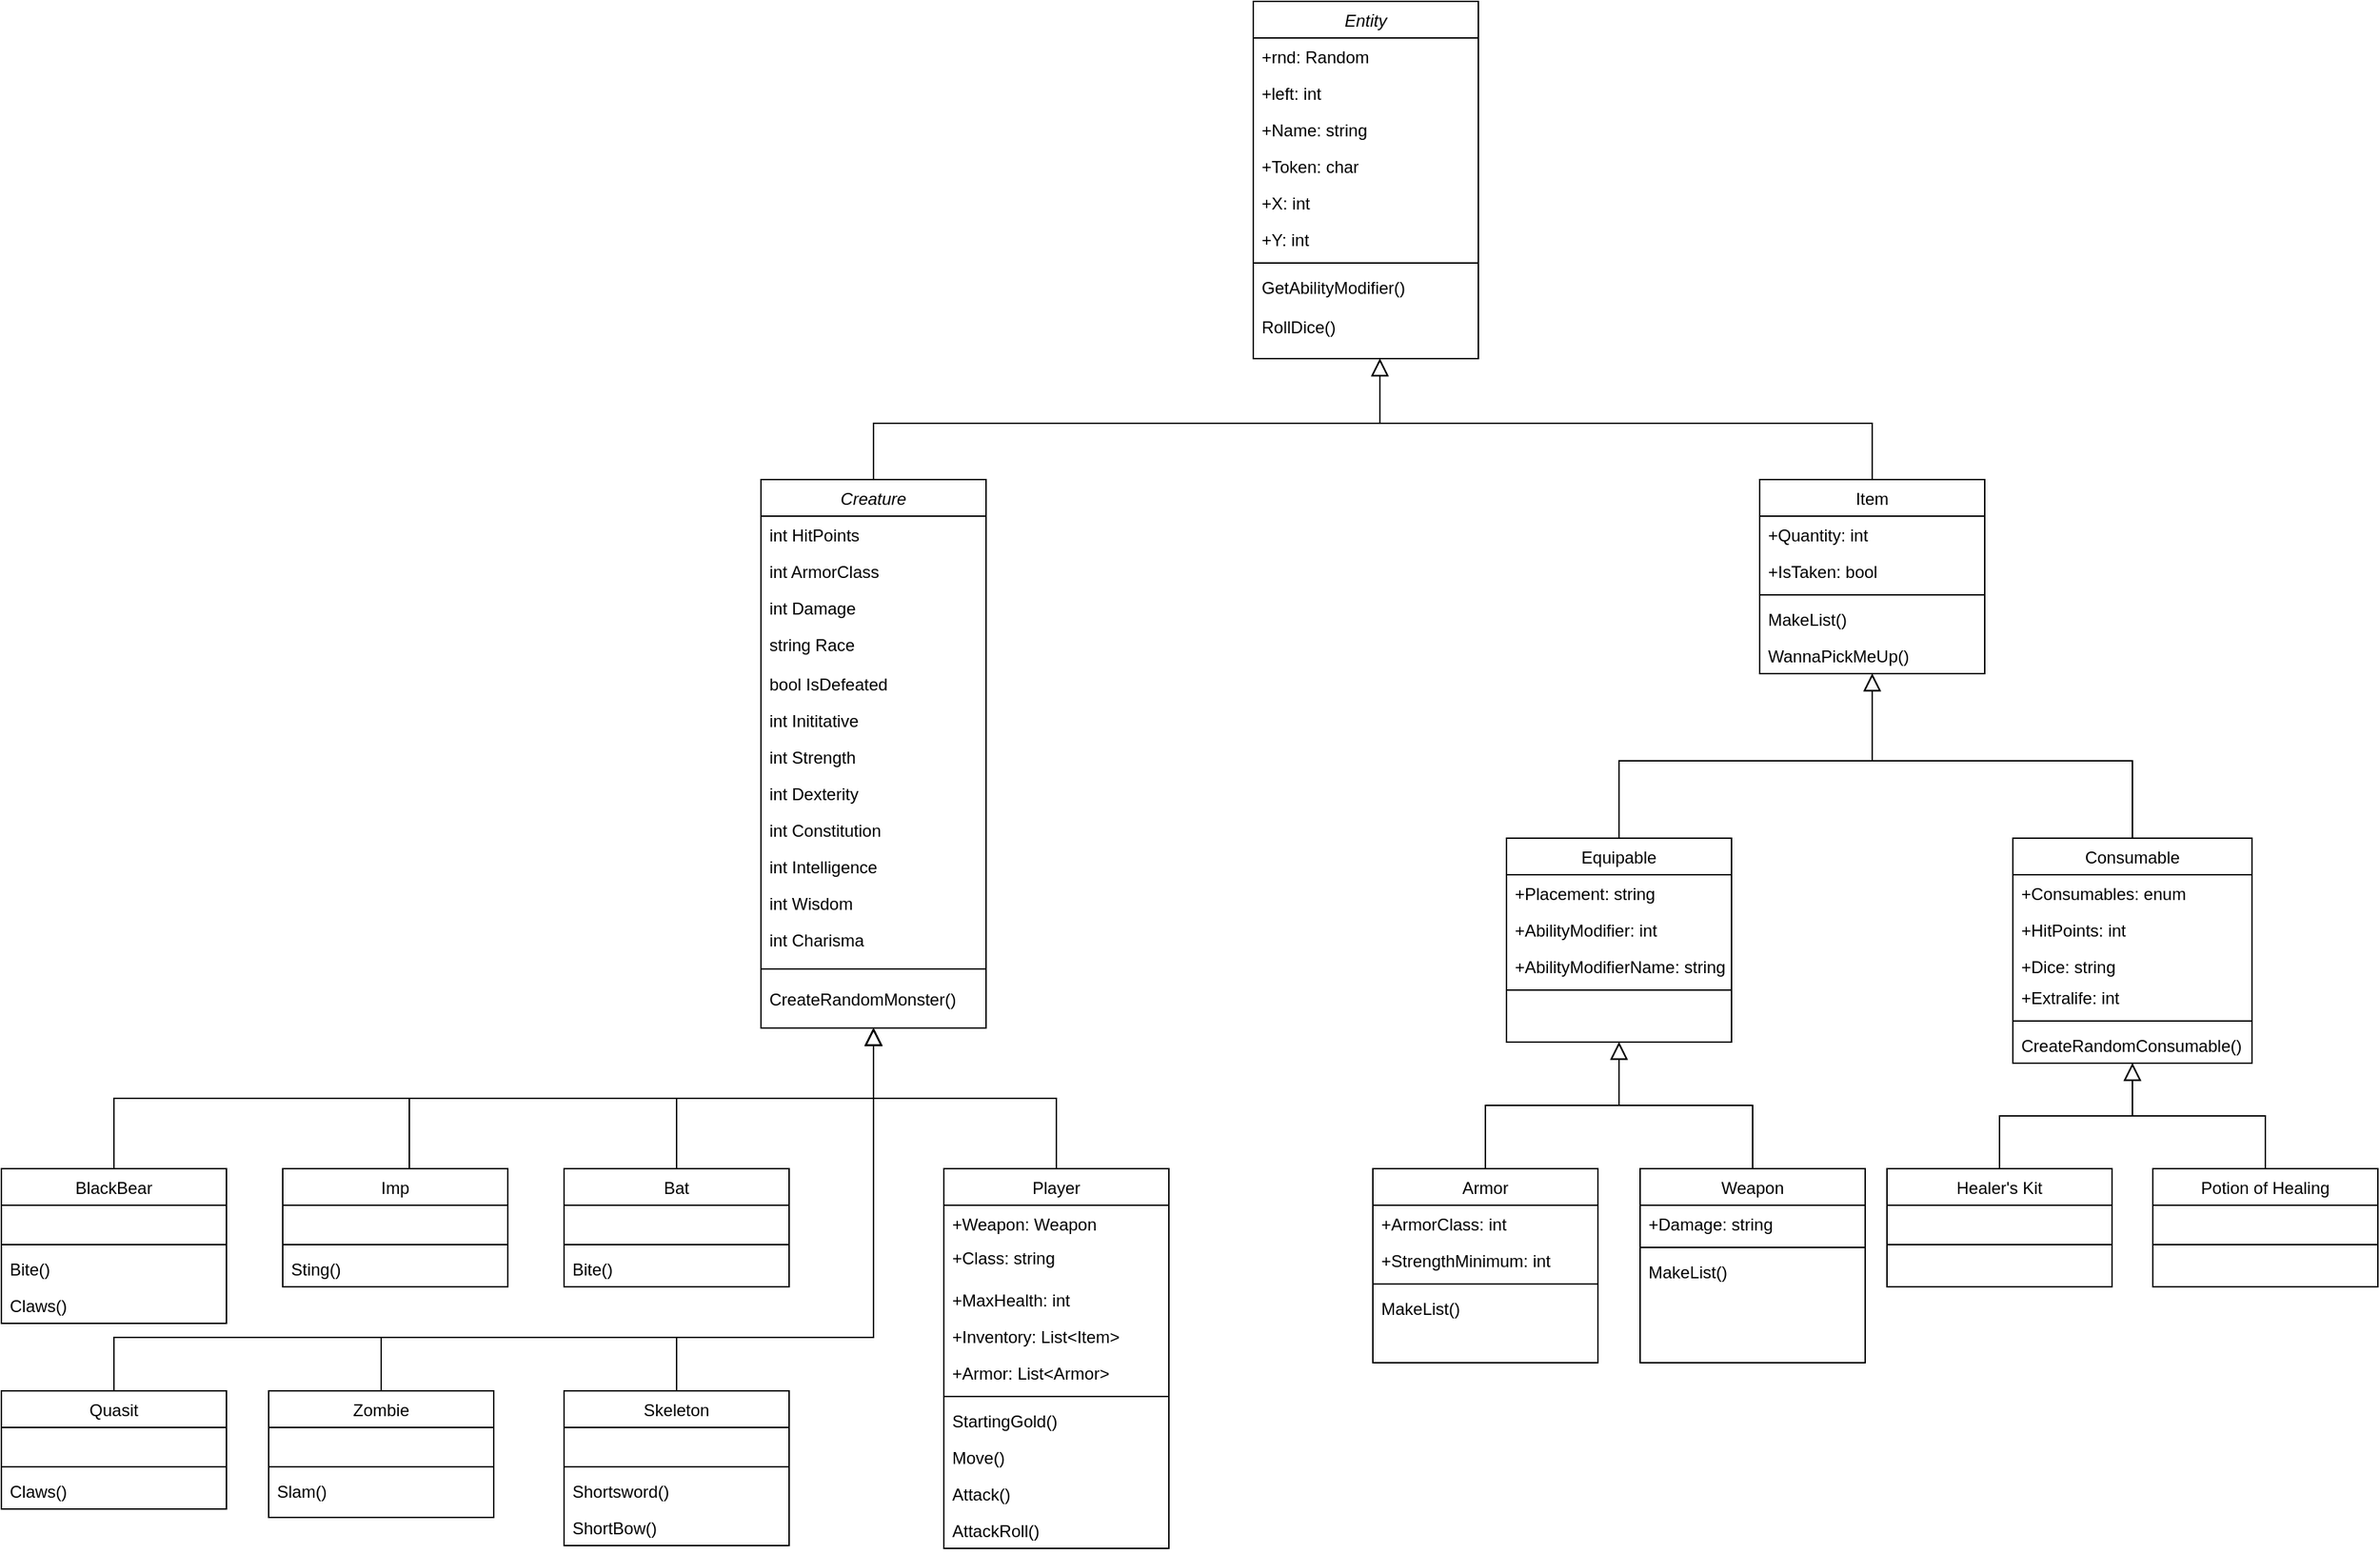 <mxfile version="13.7.3" type="device"><diagram id="C5RBs43oDa-KdzZeNtuy" name="Page-1"><mxGraphModel dx="1731" dy="567" grid="1" gridSize="10" guides="1" tooltips="1" connect="1" arrows="1" fold="1" page="1" pageScale="1" pageWidth="827" pageHeight="1169" math="0" shadow="0"><root><mxCell id="WIyWlLk6GJQsqaUBKTNV-0"/><mxCell id="WIyWlLk6GJQsqaUBKTNV-1" parent="WIyWlLk6GJQsqaUBKTNV-0"/><mxCell id="zkfFHV4jXpPFQw0GAbJ--0" value="Entity" style="swimlane;fontStyle=2;align=center;verticalAlign=top;childLayout=stackLayout;horizontal=1;startSize=26;horizontalStack=0;resizeParent=1;resizeLast=0;collapsible=1;marginBottom=0;rounded=0;shadow=0;strokeWidth=1;" parent="WIyWlLk6GJQsqaUBKTNV-1" vertex="1"><mxGeometry x="420" y="40" width="160" height="254" as="geometry"><mxRectangle x="230" y="140" width="160" height="26" as="alternateBounds"/></mxGeometry></mxCell><mxCell id="En3XlQphFASOHOzohk6I-30" value="+rnd: Random" style="text;align=left;verticalAlign=top;spacingLeft=4;spacingRight=4;overflow=hidden;rotatable=0;points=[[0,0.5],[1,0.5]];portConstraint=eastwest;" parent="zkfFHV4jXpPFQw0GAbJ--0" vertex="1"><mxGeometry y="26" width="160" height="26" as="geometry"/></mxCell><mxCell id="zkfFHV4jXpPFQw0GAbJ--1" value="+left: int" style="text;align=left;verticalAlign=top;spacingLeft=4;spacingRight=4;overflow=hidden;rotatable=0;points=[[0,0.5],[1,0.5]];portConstraint=eastwest;" parent="zkfFHV4jXpPFQw0GAbJ--0" vertex="1"><mxGeometry y="52" width="160" height="26" as="geometry"/></mxCell><mxCell id="En3XlQphFASOHOzohk6I-31" value="+Name: string" style="text;align=left;verticalAlign=top;spacingLeft=4;spacingRight=4;overflow=hidden;rotatable=0;points=[[0,0.5],[1,0.5]];portConstraint=eastwest;" parent="zkfFHV4jXpPFQw0GAbJ--0" vertex="1"><mxGeometry y="78" width="160" height="26" as="geometry"/></mxCell><mxCell id="zkfFHV4jXpPFQw0GAbJ--2" value="+Token: char " style="text;align=left;verticalAlign=top;spacingLeft=4;spacingRight=4;overflow=hidden;rotatable=0;points=[[0,0.5],[1,0.5]];portConstraint=eastwest;rounded=0;shadow=0;html=0;" parent="zkfFHV4jXpPFQw0GAbJ--0" vertex="1"><mxGeometry y="104" width="160" height="26" as="geometry"/></mxCell><mxCell id="En3XlQphFASOHOzohk6I-33" value="+X: int" style="text;align=left;verticalAlign=top;spacingLeft=4;spacingRight=4;overflow=hidden;rotatable=0;points=[[0,0.5],[1,0.5]];portConstraint=eastwest;rounded=0;shadow=0;html=0;" parent="zkfFHV4jXpPFQw0GAbJ--0" vertex="1"><mxGeometry y="130" width="160" height="26" as="geometry"/></mxCell><mxCell id="En3XlQphFASOHOzohk6I-32" value="+Y: int" style="text;align=left;verticalAlign=top;spacingLeft=4;spacingRight=4;overflow=hidden;rotatable=0;points=[[0,0.5],[1,0.5]];portConstraint=eastwest;rounded=0;shadow=0;html=0;" parent="zkfFHV4jXpPFQw0GAbJ--0" vertex="1"><mxGeometry y="156" width="160" height="26" as="geometry"/></mxCell><mxCell id="zkfFHV4jXpPFQw0GAbJ--4" value="" style="line;html=1;strokeWidth=1;align=left;verticalAlign=middle;spacingTop=-1;spacingLeft=3;spacingRight=3;rotatable=0;labelPosition=right;points=[];portConstraint=eastwest;" parent="zkfFHV4jXpPFQw0GAbJ--0" vertex="1"><mxGeometry y="182" width="160" height="8" as="geometry"/></mxCell><mxCell id="zkfFHV4jXpPFQw0GAbJ--5" value="GetAbilityModifier()" style="text;align=left;verticalAlign=top;spacingLeft=4;spacingRight=4;overflow=hidden;rotatable=0;points=[[0,0.5],[1,0.5]];portConstraint=eastwest;" parent="zkfFHV4jXpPFQw0GAbJ--0" vertex="1"><mxGeometry y="190" width="160" height="28" as="geometry"/></mxCell><mxCell id="9Be5SfGbjs7qOSpB3zmS-0" value="RollDice()" style="text;align=left;verticalAlign=top;spacingLeft=4;spacingRight=4;overflow=hidden;rotatable=0;points=[[0,0.5],[1,0.5]];portConstraint=eastwest;rounded=0;shadow=0;html=0;" parent="zkfFHV4jXpPFQw0GAbJ--0" vertex="1"><mxGeometry y="218" width="160" height="36" as="geometry"/></mxCell><mxCell id="zkfFHV4jXpPFQw0GAbJ--16" value="" style="endArrow=block;endSize=10;endFill=0;shadow=0;strokeWidth=1;rounded=0;edgeStyle=elbowEdgeStyle;elbow=vertical;" parent="WIyWlLk6GJQsqaUBKTNV-1" source="zkfFHV4jXpPFQw0GAbJ--13" target="zkfFHV4jXpPFQw0GAbJ--0" edge="1"><mxGeometry width="160" relative="1" as="geometry"><mxPoint x="210" y="373" as="sourcePoint"/><mxPoint x="310" y="271" as="targetPoint"/><Array as="points"><mxPoint x="510" y="340"/><mxPoint x="500" y="320"/><mxPoint x="520" y="338"/></Array></mxGeometry></mxCell><mxCell id="En3XlQphFASOHOzohk6I-50" style="edgeStyle=orthogonalEdgeStyle;rounded=0;orthogonalLoop=1;jettySize=auto;html=1;endArrow=block;endFill=0;endSize=10;" parent="WIyWlLk6GJQsqaUBKTNV-1" source="zkfFHV4jXpPFQw0GAbJ--6" target="9Be5SfGbjs7qOSpB3zmS-0" edge="1"><mxGeometry relative="1" as="geometry"><mxPoint x="503" y="299" as="targetPoint"/><Array as="points"><mxPoint x="150" y="340"/><mxPoint x="510" y="340"/></Array></mxGeometry></mxCell><mxCell id="zkfFHV4jXpPFQw0GAbJ--6" value="Creature" style="swimlane;fontStyle=2;align=center;verticalAlign=top;childLayout=stackLayout;horizontal=1;startSize=26;horizontalStack=0;resizeParent=1;resizeLast=0;collapsible=1;marginBottom=0;rounded=0;shadow=0;strokeWidth=1;" parent="WIyWlLk6GJQsqaUBKTNV-1" vertex="1"><mxGeometry x="70" y="380" width="160" height="390" as="geometry"><mxRectangle x="130" y="380" width="160" height="26" as="alternateBounds"/></mxGeometry></mxCell><mxCell id="zkfFHV4jXpPFQw0GAbJ--7" value="int HitPoints" style="text;align=left;verticalAlign=top;spacingLeft=4;spacingRight=4;overflow=hidden;rotatable=0;points=[[0,0.5],[1,0.5]];portConstraint=eastwest;" parent="zkfFHV4jXpPFQw0GAbJ--6" vertex="1"><mxGeometry y="26" width="160" height="26" as="geometry"/></mxCell><mxCell id="En3XlQphFASOHOzohk6I-0" value="int ArmorClass" style="text;align=left;verticalAlign=top;spacingLeft=4;spacingRight=4;overflow=hidden;rotatable=0;points=[[0,0.5],[1,0.5]];portConstraint=eastwest;rounded=0;shadow=0;html=0;" parent="zkfFHV4jXpPFQw0GAbJ--6" vertex="1"><mxGeometry y="52" width="160" height="26" as="geometry"/></mxCell><mxCell id="9Be5SfGbjs7qOSpB3zmS-63" value="int Damage" style="text;align=left;verticalAlign=top;spacingLeft=4;spacingRight=4;overflow=hidden;rotatable=0;points=[[0,0.5],[1,0.5]];portConstraint=eastwest;rounded=0;shadow=0;html=0;" parent="zkfFHV4jXpPFQw0GAbJ--6" vertex="1"><mxGeometry y="78" width="160" height="26" as="geometry"/></mxCell><mxCell id="zkfFHV4jXpPFQw0GAbJ--8" value="string Race" style="text;align=left;verticalAlign=top;spacingLeft=4;spacingRight=4;overflow=hidden;rotatable=0;points=[[0,0.5],[1,0.5]];portConstraint=eastwest;rounded=0;shadow=0;html=0;" parent="zkfFHV4jXpPFQw0GAbJ--6" vertex="1"><mxGeometry y="104" width="160" height="28" as="geometry"/></mxCell><mxCell id="En3XlQphFASOHOzohk6I-2" value="bool IsDefeated" style="text;align=left;verticalAlign=top;spacingLeft=4;spacingRight=4;overflow=hidden;rotatable=0;points=[[0,0.5],[1,0.5]];portConstraint=eastwest;rounded=0;shadow=0;html=0;" parent="zkfFHV4jXpPFQw0GAbJ--6" vertex="1"><mxGeometry y="132" width="160" height="26" as="geometry"/></mxCell><mxCell id="9Be5SfGbjs7qOSpB3zmS-2" value="int Inititative" style="text;align=left;verticalAlign=top;spacingLeft=4;spacingRight=4;overflow=hidden;rotatable=0;points=[[0,0.5],[1,0.5]];portConstraint=eastwest;rounded=0;shadow=0;html=0;" parent="zkfFHV4jXpPFQw0GAbJ--6" vertex="1"><mxGeometry y="158" width="160" height="26" as="geometry"/></mxCell><mxCell id="9Be5SfGbjs7qOSpB3zmS-3" value="int Strength" style="text;align=left;verticalAlign=top;spacingLeft=4;spacingRight=4;overflow=hidden;rotatable=0;points=[[0,0.5],[1,0.5]];portConstraint=eastwest;rounded=0;shadow=0;html=0;" parent="zkfFHV4jXpPFQw0GAbJ--6" vertex="1"><mxGeometry y="184" width="160" height="26" as="geometry"/></mxCell><mxCell id="9Be5SfGbjs7qOSpB3zmS-4" value="int Dexterity" style="text;align=left;verticalAlign=top;spacingLeft=4;spacingRight=4;overflow=hidden;rotatable=0;points=[[0,0.5],[1,0.5]];portConstraint=eastwest;rounded=0;shadow=0;html=0;" parent="zkfFHV4jXpPFQw0GAbJ--6" vertex="1"><mxGeometry y="210" width="160" height="26" as="geometry"/></mxCell><mxCell id="9Be5SfGbjs7qOSpB3zmS-49" value="int Constitution" style="text;align=left;verticalAlign=top;spacingLeft=4;spacingRight=4;overflow=hidden;rotatable=0;points=[[0,0.5],[1,0.5]];portConstraint=eastwest;rounded=0;shadow=0;html=0;" parent="zkfFHV4jXpPFQw0GAbJ--6" vertex="1"><mxGeometry y="236" width="160" height="26" as="geometry"/></mxCell><mxCell id="9Be5SfGbjs7qOSpB3zmS-6" value="int Intelligence" style="text;align=left;verticalAlign=top;spacingLeft=4;spacingRight=4;overflow=hidden;rotatable=0;points=[[0,0.5],[1,0.5]];portConstraint=eastwest;rounded=0;shadow=0;html=0;" parent="zkfFHV4jXpPFQw0GAbJ--6" vertex="1"><mxGeometry y="262" width="160" height="26" as="geometry"/></mxCell><mxCell id="9Be5SfGbjs7qOSpB3zmS-7" value="int Wisdom" style="text;align=left;verticalAlign=top;spacingLeft=4;spacingRight=4;overflow=hidden;rotatable=0;points=[[0,0.5],[1,0.5]];portConstraint=eastwest;rounded=0;shadow=0;html=0;" parent="zkfFHV4jXpPFQw0GAbJ--6" vertex="1"><mxGeometry y="288" width="160" height="26" as="geometry"/></mxCell><mxCell id="9Be5SfGbjs7qOSpB3zmS-8" value="int Charisma" style="text;align=left;verticalAlign=top;spacingLeft=4;spacingRight=4;overflow=hidden;rotatable=0;points=[[0,0.5],[1,0.5]];portConstraint=eastwest;rounded=0;shadow=0;html=0;" parent="zkfFHV4jXpPFQw0GAbJ--6" vertex="1"><mxGeometry y="314" width="160" height="26" as="geometry"/></mxCell><mxCell id="zkfFHV4jXpPFQw0GAbJ--9" value="" style="line;html=1;strokeWidth=1;align=left;verticalAlign=middle;spacingTop=-1;spacingLeft=3;spacingRight=3;rotatable=0;labelPosition=right;points=[];portConstraint=eastwest;" parent="zkfFHV4jXpPFQw0GAbJ--6" vertex="1"><mxGeometry y="340" width="160" height="16" as="geometry"/></mxCell><mxCell id="zkfFHV4jXpPFQw0GAbJ--10" value="CreateRandomMonster()" style="text;align=left;verticalAlign=top;spacingLeft=4;spacingRight=4;overflow=hidden;rotatable=0;points=[[0,0.5],[1,0.5]];portConstraint=eastwest;fontStyle=0" parent="zkfFHV4jXpPFQw0GAbJ--6" vertex="1"><mxGeometry y="356" width="160" height="26" as="geometry"/></mxCell><mxCell id="9Be5SfGbjs7qOSpB3zmS-107" style="edgeStyle=orthogonalEdgeStyle;rounded=0;orthogonalLoop=1;jettySize=auto;html=1;entryX=0.5;entryY=1;entryDx=0;entryDy=0;endArrow=block;endFill=0;endSize=10;" parent="WIyWlLk6GJQsqaUBKTNV-1" source="9Be5SfGbjs7qOSpB3zmS-104" target="9Be5SfGbjs7qOSpB3zmS-82" edge="1"><mxGeometry relative="1" as="geometry"/></mxCell><mxCell id="En3XlQphFASOHOzohk6I-25" style="edgeStyle=orthogonalEdgeStyle;rounded=0;orthogonalLoop=1;jettySize=auto;html=1;endArrow=block;endFill=0;endSize=10;" parent="WIyWlLk6GJQsqaUBKTNV-1" source="9Be5SfGbjs7qOSpB3zmS-82" target="zkfFHV4jXpPFQw0GAbJ--13" edge="1"><mxGeometry relative="1" as="geometry"><Array as="points"><mxPoint x="680" y="580"/><mxPoint x="860" y="580"/></Array></mxGeometry></mxCell><mxCell id="9Be5SfGbjs7qOSpB3zmS-82" value="Equipable" style="swimlane;fontStyle=0;align=center;verticalAlign=top;childLayout=stackLayout;horizontal=1;startSize=26;horizontalStack=0;resizeParent=1;resizeLast=0;collapsible=1;marginBottom=0;rounded=0;shadow=0;strokeWidth=1;" parent="WIyWlLk6GJQsqaUBKTNV-1" vertex="1"><mxGeometry x="600" y="635" width="160" height="145" as="geometry"><mxRectangle x="340" y="380" width="170" height="26" as="alternateBounds"/></mxGeometry></mxCell><mxCell id="9Be5SfGbjs7qOSpB3zmS-83" value="+Placement: string" style="text;align=left;verticalAlign=top;spacingLeft=4;spacingRight=4;overflow=hidden;rotatable=0;points=[[0,0.5],[1,0.5]];portConstraint=eastwest;" parent="9Be5SfGbjs7qOSpB3zmS-82" vertex="1"><mxGeometry y="26" width="160" height="26" as="geometry"/></mxCell><mxCell id="En3XlQphFASOHOzohk6I-9" value="+AbilityModifier: int" style="text;align=left;verticalAlign=top;spacingLeft=4;spacingRight=4;overflow=hidden;rotatable=0;points=[[0,0.5],[1,0.5]];portConstraint=eastwest;" parent="9Be5SfGbjs7qOSpB3zmS-82" vertex="1"><mxGeometry y="52" width="160" height="26" as="geometry"/></mxCell><mxCell id="En3XlQphFASOHOzohk6I-10" value="+AbilityModifierName: string" style="text;align=left;verticalAlign=top;spacingLeft=4;spacingRight=4;overflow=hidden;rotatable=0;points=[[0,0.5],[1,0.5]];portConstraint=eastwest;" parent="9Be5SfGbjs7qOSpB3zmS-82" vertex="1"><mxGeometry y="78" width="160" height="26" as="geometry"/></mxCell><mxCell id="9Be5SfGbjs7qOSpB3zmS-84" value="" style="line;html=1;strokeWidth=1;align=left;verticalAlign=middle;spacingTop=-1;spacingLeft=3;spacingRight=3;rotatable=0;labelPosition=right;points=[];portConstraint=eastwest;" parent="9Be5SfGbjs7qOSpB3zmS-82" vertex="1"><mxGeometry y="104" width="160" height="8" as="geometry"/></mxCell><mxCell id="En3XlQphFASOHOzohk6I-26" style="edgeStyle=orthogonalEdgeStyle;rounded=0;orthogonalLoop=1;jettySize=auto;html=1;endArrow=block;endFill=0;endSize=10;" parent="WIyWlLk6GJQsqaUBKTNV-1" source="9Be5SfGbjs7qOSpB3zmS-87" target="zkfFHV4jXpPFQw0GAbJ--13" edge="1"><mxGeometry relative="1" as="geometry"><Array as="points"><mxPoint x="1045" y="580"/><mxPoint x="860" y="580"/></Array></mxGeometry></mxCell><mxCell id="9Be5SfGbjs7qOSpB3zmS-87" value="Consumable" style="swimlane;fontStyle=0;align=center;verticalAlign=top;childLayout=stackLayout;horizontal=1;startSize=26;horizontalStack=0;resizeParent=1;resizeLast=0;collapsible=1;marginBottom=0;rounded=0;shadow=0;strokeWidth=1;" parent="WIyWlLk6GJQsqaUBKTNV-1" vertex="1"><mxGeometry x="960" y="635" width="170" height="160" as="geometry"><mxRectangle x="340" y="380" width="170" height="26" as="alternateBounds"/></mxGeometry></mxCell><mxCell id="9Be5SfGbjs7qOSpB3zmS-88" value="+Consumables: enum" style="text;align=left;verticalAlign=top;spacingLeft=4;spacingRight=4;overflow=hidden;rotatable=0;points=[[0,0.5],[1,0.5]];portConstraint=eastwest;" parent="9Be5SfGbjs7qOSpB3zmS-87" vertex="1"><mxGeometry y="26" width="170" height="26" as="geometry"/></mxCell><mxCell id="9Be5SfGbjs7qOSpB3zmS-91" value="+HitPoints: int" style="text;align=left;verticalAlign=top;spacingLeft=4;spacingRight=4;overflow=hidden;rotatable=0;points=[[0,0.5],[1,0.5]];portConstraint=eastwest;" parent="9Be5SfGbjs7qOSpB3zmS-87" vertex="1"><mxGeometry y="52" width="170" height="26" as="geometry"/></mxCell><mxCell id="9Be5SfGbjs7qOSpB3zmS-92" value="+Dice: string" style="text;align=left;verticalAlign=top;spacingLeft=4;spacingRight=4;overflow=hidden;rotatable=0;points=[[0,0.5],[1,0.5]];portConstraint=eastwest;" parent="9Be5SfGbjs7qOSpB3zmS-87" vertex="1"><mxGeometry y="78" width="170" height="22" as="geometry"/></mxCell><mxCell id="9Be5SfGbjs7qOSpB3zmS-93" value="+Extralife: int" style="text;align=left;verticalAlign=top;spacingLeft=4;spacingRight=4;overflow=hidden;rotatable=0;points=[[0,0.5],[1,0.5]];portConstraint=eastwest;" parent="9Be5SfGbjs7qOSpB3zmS-87" vertex="1"><mxGeometry y="100" width="170" height="26" as="geometry"/></mxCell><mxCell id="9Be5SfGbjs7qOSpB3zmS-89" value="" style="line;html=1;strokeWidth=1;align=left;verticalAlign=middle;spacingTop=-1;spacingLeft=3;spacingRight=3;rotatable=0;labelPosition=right;points=[];portConstraint=eastwest;" parent="9Be5SfGbjs7qOSpB3zmS-87" vertex="1"><mxGeometry y="126" width="170" height="8" as="geometry"/></mxCell><mxCell id="9Be5SfGbjs7qOSpB3zmS-94" value="CreateRandomConsumable()" style="text;align=left;verticalAlign=top;spacingLeft=4;spacingRight=4;overflow=hidden;rotatable=0;points=[[0,0.5],[1,0.5]];portConstraint=eastwest;" parent="9Be5SfGbjs7qOSpB3zmS-87" vertex="1"><mxGeometry y="134" width="170" height="26" as="geometry"/></mxCell><mxCell id="En3XlQphFASOHOzohk6I-21" style="edgeStyle=orthogonalEdgeStyle;rounded=0;orthogonalLoop=1;jettySize=auto;html=1;endArrow=block;endFill=0;endSize=10;" parent="WIyWlLk6GJQsqaUBKTNV-1" source="9Be5SfGbjs7qOSpB3zmS-113" target="9Be5SfGbjs7qOSpB3zmS-82" edge="1"><mxGeometry relative="1" as="geometry"/></mxCell><mxCell id="9Be5SfGbjs7qOSpB3zmS-113" value="Weapon" style="swimlane;fontStyle=0;align=center;verticalAlign=top;childLayout=stackLayout;horizontal=1;startSize=26;horizontalStack=0;resizeParent=1;resizeLast=0;collapsible=1;marginBottom=0;rounded=0;shadow=0;strokeWidth=1;" parent="WIyWlLk6GJQsqaUBKTNV-1" vertex="1"><mxGeometry x="695" y="870" width="160" height="138" as="geometry"><mxRectangle x="340" y="380" width="170" height="26" as="alternateBounds"/></mxGeometry></mxCell><mxCell id="9Be5SfGbjs7qOSpB3zmS-114" value="+Damage: string" style="text;align=left;verticalAlign=top;spacingLeft=4;spacingRight=4;overflow=hidden;rotatable=0;points=[[0,0.5],[1,0.5]];portConstraint=eastwest;" parent="9Be5SfGbjs7qOSpB3zmS-113" vertex="1"><mxGeometry y="26" width="160" height="26" as="geometry"/></mxCell><mxCell id="9Be5SfGbjs7qOSpB3zmS-116" value="" style="line;html=1;strokeWidth=1;align=left;verticalAlign=middle;spacingTop=-1;spacingLeft=3;spacingRight=3;rotatable=0;labelPosition=right;points=[];portConstraint=eastwest;" parent="9Be5SfGbjs7qOSpB3zmS-113" vertex="1"><mxGeometry y="52" width="160" height="8" as="geometry"/></mxCell><mxCell id="9Be5SfGbjs7qOSpB3zmS-117" value="MakeList()" style="text;align=left;verticalAlign=top;spacingLeft=4;spacingRight=4;overflow=hidden;rotatable=0;points=[[0,0.5],[1,0.5]];portConstraint=eastwest;" parent="9Be5SfGbjs7qOSpB3zmS-113" vertex="1"><mxGeometry y="60" width="160" height="26" as="geometry"/></mxCell><mxCell id="9Be5SfGbjs7qOSpB3zmS-104" value="Armor" style="swimlane;fontStyle=0;align=center;verticalAlign=top;childLayout=stackLayout;horizontal=1;startSize=26;horizontalStack=0;resizeParent=1;resizeLast=0;collapsible=1;marginBottom=0;rounded=0;shadow=0;strokeWidth=1;" parent="WIyWlLk6GJQsqaUBKTNV-1" vertex="1"><mxGeometry x="505" y="870" width="160" height="138" as="geometry"><mxRectangle x="340" y="380" width="170" height="26" as="alternateBounds"/></mxGeometry></mxCell><mxCell id="En3XlQphFASOHOzohk6I-1" value="+ArmorClass: int" style="text;align=left;verticalAlign=top;spacingLeft=4;spacingRight=4;overflow=hidden;rotatable=0;points=[[0,0.5],[1,0.5]];portConstraint=eastwest;rounded=0;shadow=0;html=0;" parent="9Be5SfGbjs7qOSpB3zmS-104" vertex="1"><mxGeometry y="26" width="160" height="26" as="geometry"/></mxCell><mxCell id="9Be5SfGbjs7qOSpB3zmS-111" value="+StrengthMinimum: int" style="text;align=left;verticalAlign=top;spacingLeft=4;spacingRight=4;overflow=hidden;rotatable=0;points=[[0,0.5],[1,0.5]];portConstraint=eastwest;" parent="9Be5SfGbjs7qOSpB3zmS-104" vertex="1"><mxGeometry y="52" width="160" height="26" as="geometry"/></mxCell><mxCell id="9Be5SfGbjs7qOSpB3zmS-106" value="" style="line;html=1;strokeWidth=1;align=left;verticalAlign=middle;spacingTop=-1;spacingLeft=3;spacingRight=3;rotatable=0;labelPosition=right;points=[];portConstraint=eastwest;" parent="9Be5SfGbjs7qOSpB3zmS-104" vertex="1"><mxGeometry y="78" width="160" height="8" as="geometry"/></mxCell><mxCell id="9Be5SfGbjs7qOSpB3zmS-112" value="MakeList()" style="text;align=left;verticalAlign=top;spacingLeft=4;spacingRight=4;overflow=hidden;rotatable=0;points=[[0,0.5],[1,0.5]];portConstraint=eastwest;" parent="9Be5SfGbjs7qOSpB3zmS-104" vertex="1"><mxGeometry y="86" width="160" height="26" as="geometry"/></mxCell><mxCell id="En3XlQphFASOHOzohk6I-22" style="edgeStyle=orthogonalEdgeStyle;rounded=0;orthogonalLoop=1;jettySize=auto;html=1;endArrow=block;endFill=0;endSize=10;" parent="WIyWlLk6GJQsqaUBKTNV-1" source="9Be5SfGbjs7qOSpB3zmS-100" target="9Be5SfGbjs7qOSpB3zmS-87" edge="1"><mxGeometry relative="1" as="geometry"/></mxCell><mxCell id="9Be5SfGbjs7qOSpB3zmS-100" value="Healer's Kit" style="swimlane;fontStyle=0;align=center;verticalAlign=top;childLayout=stackLayout;horizontal=1;startSize=26;horizontalStack=0;resizeParent=1;resizeLast=0;collapsible=1;marginBottom=0;rounded=0;shadow=0;strokeWidth=1;" parent="WIyWlLk6GJQsqaUBKTNV-1" vertex="1"><mxGeometry x="870.5" y="870" width="160" height="84" as="geometry"><mxRectangle x="340" y="380" width="170" height="26" as="alternateBounds"/></mxGeometry></mxCell><mxCell id="9Be5SfGbjs7qOSpB3zmS-101" value=" " style="text;align=left;verticalAlign=top;spacingLeft=4;spacingRight=4;overflow=hidden;rotatable=0;points=[[0,0.5],[1,0.5]];portConstraint=eastwest;" parent="9Be5SfGbjs7qOSpB3zmS-100" vertex="1"><mxGeometry y="26" width="160" height="24" as="geometry"/></mxCell><mxCell id="9Be5SfGbjs7qOSpB3zmS-102" value="" style="line;html=1;strokeWidth=1;align=left;verticalAlign=middle;spacingTop=-1;spacingLeft=3;spacingRight=3;rotatable=0;labelPosition=right;points=[];portConstraint=eastwest;" parent="9Be5SfGbjs7qOSpB3zmS-100" vertex="1"><mxGeometry y="50" width="160" height="8" as="geometry"/></mxCell><mxCell id="En3XlQphFASOHOzohk6I-23" style="edgeStyle=orthogonalEdgeStyle;rounded=0;orthogonalLoop=1;jettySize=auto;html=1;endArrow=block;endFill=0;endSize=10;" parent="WIyWlLk6GJQsqaUBKTNV-1" source="9Be5SfGbjs7qOSpB3zmS-95" target="9Be5SfGbjs7qOSpB3zmS-87" edge="1"><mxGeometry relative="1" as="geometry"/></mxCell><mxCell id="9Be5SfGbjs7qOSpB3zmS-95" value="Potion of Healing" style="swimlane;fontStyle=0;align=center;verticalAlign=top;childLayout=stackLayout;horizontal=1;startSize=26;horizontalStack=0;resizeParent=1;resizeLast=0;collapsible=1;marginBottom=0;rounded=0;shadow=0;strokeWidth=1;" parent="WIyWlLk6GJQsqaUBKTNV-1" vertex="1"><mxGeometry x="1059.5" y="870" width="160" height="84" as="geometry"><mxRectangle x="340" y="380" width="170" height="26" as="alternateBounds"/></mxGeometry></mxCell><mxCell id="9Be5SfGbjs7qOSpB3zmS-96" value=" " style="text;align=left;verticalAlign=top;spacingLeft=4;spacingRight=4;overflow=hidden;rotatable=0;points=[[0,0.5],[1,0.5]];portConstraint=eastwest;" parent="9Be5SfGbjs7qOSpB3zmS-95" vertex="1"><mxGeometry y="26" width="160" height="24" as="geometry"/></mxCell><mxCell id="9Be5SfGbjs7qOSpB3zmS-97" value="" style="line;html=1;strokeWidth=1;align=left;verticalAlign=middle;spacingTop=-1;spacingLeft=3;spacingRight=3;rotatable=0;labelPosition=right;points=[];portConstraint=eastwest;" parent="9Be5SfGbjs7qOSpB3zmS-95" vertex="1"><mxGeometry y="50" width="160" height="8" as="geometry"/></mxCell><mxCell id="zkfFHV4jXpPFQw0GAbJ--13" value="Item" style="swimlane;fontStyle=0;align=center;verticalAlign=top;childLayout=stackLayout;horizontal=1;startSize=26;horizontalStack=0;resizeParent=1;resizeLast=0;collapsible=1;marginBottom=0;rounded=0;shadow=0;strokeWidth=1;" parent="WIyWlLk6GJQsqaUBKTNV-1" vertex="1"><mxGeometry x="780" y="380" width="160" height="138" as="geometry"><mxRectangle x="340" y="380" width="170" height="26" as="alternateBounds"/></mxGeometry></mxCell><mxCell id="zkfFHV4jXpPFQw0GAbJ--14" value="+Quantity: int" style="text;align=left;verticalAlign=top;spacingLeft=4;spacingRight=4;overflow=hidden;rotatable=0;points=[[0,0.5],[1,0.5]];portConstraint=eastwest;" parent="zkfFHV4jXpPFQw0GAbJ--13" vertex="1"><mxGeometry y="26" width="160" height="26" as="geometry"/></mxCell><mxCell id="En3XlQphFASOHOzohk6I-6" value="+IsTaken: bool" style="text;align=left;verticalAlign=top;spacingLeft=4;spacingRight=4;overflow=hidden;rotatable=0;points=[[0,0.5],[1,0.5]];portConstraint=eastwest;" parent="zkfFHV4jXpPFQw0GAbJ--13" vertex="1"><mxGeometry y="52" width="160" height="26" as="geometry"/></mxCell><mxCell id="zkfFHV4jXpPFQw0GAbJ--15" value="" style="line;html=1;strokeWidth=1;align=left;verticalAlign=middle;spacingTop=-1;spacingLeft=3;spacingRight=3;rotatable=0;labelPosition=right;points=[];portConstraint=eastwest;" parent="zkfFHV4jXpPFQw0GAbJ--13" vertex="1"><mxGeometry y="78" width="160" height="8" as="geometry"/></mxCell><mxCell id="9Be5SfGbjs7qOSpB3zmS-78" value="MakeList()" style="text;align=left;verticalAlign=top;spacingLeft=4;spacingRight=4;overflow=hidden;rotatable=0;points=[[0,0.5],[1,0.5]];portConstraint=eastwest;rounded=0;shadow=0;html=0;" parent="zkfFHV4jXpPFQw0GAbJ--13" vertex="1"><mxGeometry y="86" width="160" height="26" as="geometry"/></mxCell><mxCell id="9Be5SfGbjs7qOSpB3zmS-79" value="WannaPickMeUp()" style="text;align=left;verticalAlign=top;spacingLeft=4;spacingRight=4;overflow=hidden;rotatable=0;points=[[0,0.5],[1,0.5]];portConstraint=eastwest;rounded=0;shadow=0;html=0;" parent="zkfFHV4jXpPFQw0GAbJ--13" vertex="1"><mxGeometry y="112" width="160" height="26" as="geometry"/></mxCell><mxCell id="En3XlQphFASOHOzohk6I-40" style="edgeStyle=orthogonalEdgeStyle;rounded=0;orthogonalLoop=1;jettySize=auto;html=1;endArrow=block;endFill=0;endSize=10;" parent="WIyWlLk6GJQsqaUBKTNV-1" source="9Be5SfGbjs7qOSpB3zmS-10" target="zkfFHV4jXpPFQw0GAbJ--6" edge="1"><mxGeometry relative="1" as="geometry"/></mxCell><mxCell id="9Be5SfGbjs7qOSpB3zmS-10" value="Player&#10;" style="swimlane;fontStyle=0;align=center;verticalAlign=top;childLayout=stackLayout;horizontal=1;startSize=26;horizontalStack=0;resizeParent=1;resizeLast=0;collapsible=1;marginBottom=0;rounded=0;shadow=0;strokeWidth=1;" parent="WIyWlLk6GJQsqaUBKTNV-1" vertex="1"><mxGeometry x="200" y="870" width="160" height="270" as="geometry"><mxRectangle x="340" y="380" width="170" height="26" as="alternateBounds"/></mxGeometry></mxCell><mxCell id="9Be5SfGbjs7qOSpB3zmS-14" value="+Weapon: Weapon" style="text;align=left;verticalAlign=top;spacingLeft=4;spacingRight=4;overflow=hidden;rotatable=0;points=[[0,0.5],[1,0.5]];portConstraint=eastwest;" parent="9Be5SfGbjs7qOSpB3zmS-10" vertex="1"><mxGeometry y="26" width="160" height="24" as="geometry"/></mxCell><mxCell id="9Be5SfGbjs7qOSpB3zmS-11" value="+Class: string" style="text;align=left;verticalAlign=top;spacingLeft=4;spacingRight=4;overflow=hidden;rotatable=0;points=[[0,0.5],[1,0.5]];portConstraint=eastwest;" parent="9Be5SfGbjs7qOSpB3zmS-10" vertex="1"><mxGeometry y="50" width="160" height="30" as="geometry"/></mxCell><mxCell id="9Be5SfGbjs7qOSpB3zmS-16" value="+MaxHealth: int" style="text;align=left;verticalAlign=top;spacingLeft=4;spacingRight=4;overflow=hidden;rotatable=0;points=[[0,0.5],[1,0.5]];portConstraint=eastwest;rounded=0;shadow=0;html=0;" parent="9Be5SfGbjs7qOSpB3zmS-10" vertex="1"><mxGeometry y="80" width="160" height="26" as="geometry"/></mxCell><mxCell id="En3XlQphFASOHOzohk6I-3" value="+Inventory: List&lt;Item&gt;" style="text;align=left;verticalAlign=top;spacingLeft=4;spacingRight=4;overflow=hidden;rotatable=0;points=[[0,0.5],[1,0.5]];portConstraint=eastwest;rounded=0;shadow=0;html=0;" parent="9Be5SfGbjs7qOSpB3zmS-10" vertex="1"><mxGeometry y="106" width="160" height="26" as="geometry"/></mxCell><mxCell id="En3XlQphFASOHOzohk6I-4" value="+Armor: List&lt;Armor&gt;" style="text;align=left;verticalAlign=top;spacingLeft=4;spacingRight=4;overflow=hidden;rotatable=0;points=[[0,0.5],[1,0.5]];portConstraint=eastwest;rounded=0;shadow=0;html=0;" parent="9Be5SfGbjs7qOSpB3zmS-10" vertex="1"><mxGeometry y="132" width="160" height="26" as="geometry"/></mxCell><mxCell id="9Be5SfGbjs7qOSpB3zmS-12" value="" style="line;html=1;strokeWidth=1;align=left;verticalAlign=middle;spacingTop=-1;spacingLeft=3;spacingRight=3;rotatable=0;labelPosition=right;points=[];portConstraint=eastwest;" parent="9Be5SfGbjs7qOSpB3zmS-10" vertex="1"><mxGeometry y="158" width="160" height="8" as="geometry"/></mxCell><mxCell id="9Be5SfGbjs7qOSpB3zmS-17" value="StartingGold()" style="text;align=left;verticalAlign=top;spacingLeft=4;spacingRight=4;overflow=hidden;rotatable=0;points=[[0,0.5],[1,0.5]];portConstraint=eastwest;rounded=0;shadow=0;html=0;" parent="9Be5SfGbjs7qOSpB3zmS-10" vertex="1"><mxGeometry y="166" width="160" height="26" as="geometry"/></mxCell><mxCell id="9Be5SfGbjs7qOSpB3zmS-18" value="Move()&#10;" style="text;align=left;verticalAlign=top;spacingLeft=4;spacingRight=4;overflow=hidden;rotatable=0;points=[[0,0.5],[1,0.5]];portConstraint=eastwest;rounded=0;shadow=0;html=0;" parent="9Be5SfGbjs7qOSpB3zmS-10" vertex="1"><mxGeometry y="192" width="160" height="26" as="geometry"/></mxCell><mxCell id="9Be5SfGbjs7qOSpB3zmS-19" value="Attack()" style="text;align=left;verticalAlign=top;spacingLeft=4;spacingRight=4;overflow=hidden;rotatable=0;points=[[0,0.5],[1,0.5]];portConstraint=eastwest;rounded=0;shadow=0;html=0;" parent="9Be5SfGbjs7qOSpB3zmS-10" vertex="1"><mxGeometry y="218" width="160" height="26" as="geometry"/></mxCell><mxCell id="9Be5SfGbjs7qOSpB3zmS-20" value="AttackRoll()" style="text;align=left;verticalAlign=top;spacingLeft=4;spacingRight=4;overflow=hidden;rotatable=0;points=[[0,0.5],[1,0.5]];portConstraint=eastwest;rounded=0;shadow=0;html=0;" parent="9Be5SfGbjs7qOSpB3zmS-10" vertex="1"><mxGeometry y="244" width="160" height="26" as="geometry"/></mxCell><mxCell id="En3XlQphFASOHOzohk6I-41" style="edgeStyle=orthogonalEdgeStyle;rounded=0;orthogonalLoop=1;jettySize=auto;html=1;endArrow=block;endFill=0;endSize=10;" parent="WIyWlLk6GJQsqaUBKTNV-1" source="9Be5SfGbjs7qOSpB3zmS-22" target="zkfFHV4jXpPFQw0GAbJ--6" edge="1"><mxGeometry relative="1" as="geometry"/></mxCell><mxCell id="9Be5SfGbjs7qOSpB3zmS-22" value="Bat" style="swimlane;fontStyle=0;align=center;verticalAlign=top;childLayout=stackLayout;horizontal=1;startSize=26;horizontalStack=0;resizeParent=1;resizeLast=0;collapsible=1;marginBottom=0;rounded=0;shadow=0;strokeWidth=1;" parent="WIyWlLk6GJQsqaUBKTNV-1" vertex="1"><mxGeometry x="-70" y="870" width="160" height="84" as="geometry"><mxRectangle x="340" y="380" width="170" height="26" as="alternateBounds"/></mxGeometry></mxCell><mxCell id="9Be5SfGbjs7qOSpB3zmS-23" value=" " style="text;align=left;verticalAlign=top;spacingLeft=4;spacingRight=4;overflow=hidden;rotatable=0;points=[[0,0.5],[1,0.5]];portConstraint=eastwest;" parent="9Be5SfGbjs7qOSpB3zmS-22" vertex="1"><mxGeometry y="26" width="160" height="24" as="geometry"/></mxCell><mxCell id="9Be5SfGbjs7qOSpB3zmS-27" value="" style="line;html=1;strokeWidth=1;align=left;verticalAlign=middle;spacingTop=-1;spacingLeft=3;spacingRight=3;rotatable=0;labelPosition=right;points=[];portConstraint=eastwest;" parent="9Be5SfGbjs7qOSpB3zmS-22" vertex="1"><mxGeometry y="50" width="160" height="8" as="geometry"/></mxCell><mxCell id="9Be5SfGbjs7qOSpB3zmS-28" value="Bite()" style="text;align=left;verticalAlign=top;spacingLeft=4;spacingRight=4;overflow=hidden;rotatable=0;points=[[0,0.5],[1,0.5]];portConstraint=eastwest;rounded=0;shadow=0;html=0;" parent="9Be5SfGbjs7qOSpB3zmS-22" vertex="1"><mxGeometry y="58" width="160" height="26" as="geometry"/></mxCell><mxCell id="En3XlQphFASOHOzohk6I-42" style="edgeStyle=orthogonalEdgeStyle;rounded=0;orthogonalLoop=1;jettySize=auto;html=1;endArrow=block;endFill=0;endSize=10;" parent="WIyWlLk6GJQsqaUBKTNV-1" source="9Be5SfGbjs7qOSpB3zmS-41" target="zkfFHV4jXpPFQw0GAbJ--6" edge="1"><mxGeometry relative="1" as="geometry"><Array as="points"><mxPoint x="-180" y="820"/><mxPoint x="150" y="820"/></Array></mxGeometry></mxCell><mxCell id="9Be5SfGbjs7qOSpB3zmS-41" value="Imp" style="swimlane;fontStyle=0;align=center;verticalAlign=top;childLayout=stackLayout;horizontal=1;startSize=26;horizontalStack=0;resizeParent=1;resizeLast=0;collapsible=1;marginBottom=0;rounded=0;shadow=0;strokeWidth=1;" parent="WIyWlLk6GJQsqaUBKTNV-1" vertex="1"><mxGeometry x="-270" y="870" width="160" height="84" as="geometry"><mxRectangle x="340" y="380" width="170" height="26" as="alternateBounds"/></mxGeometry></mxCell><mxCell id="9Be5SfGbjs7qOSpB3zmS-42" value=" " style="text;align=left;verticalAlign=top;spacingLeft=4;spacingRight=4;overflow=hidden;rotatable=0;points=[[0,0.5],[1,0.5]];portConstraint=eastwest;" parent="9Be5SfGbjs7qOSpB3zmS-41" vertex="1"><mxGeometry y="26" width="160" height="24" as="geometry"/></mxCell><mxCell id="9Be5SfGbjs7qOSpB3zmS-43" value="" style="line;html=1;strokeWidth=1;align=left;verticalAlign=middle;spacingTop=-1;spacingLeft=3;spacingRight=3;rotatable=0;labelPosition=right;points=[];portConstraint=eastwest;" parent="9Be5SfGbjs7qOSpB3zmS-41" vertex="1"><mxGeometry y="50" width="160" height="8" as="geometry"/></mxCell><mxCell id="9Be5SfGbjs7qOSpB3zmS-44" value="Sting()" style="text;align=left;verticalAlign=top;spacingLeft=4;spacingRight=4;overflow=hidden;rotatable=0;points=[[0,0.5],[1,0.5]];portConstraint=eastwest;rounded=0;shadow=0;html=0;" parent="9Be5SfGbjs7qOSpB3zmS-41" vertex="1"><mxGeometry y="58" width="160" height="26" as="geometry"/></mxCell><mxCell id="En3XlQphFASOHOzohk6I-43" style="edgeStyle=orthogonalEdgeStyle;rounded=0;orthogonalLoop=1;jettySize=auto;html=1;endArrow=block;endFill=0;endSize=10;" parent="WIyWlLk6GJQsqaUBKTNV-1" source="9Be5SfGbjs7qOSpB3zmS-35" target="zkfFHV4jXpPFQw0GAbJ--6" edge="1"><mxGeometry relative="1" as="geometry"><Array as="points"><mxPoint x="-390" y="820"/><mxPoint x="150" y="820"/></Array></mxGeometry></mxCell><mxCell id="9Be5SfGbjs7qOSpB3zmS-35" value="BlackBear" style="swimlane;fontStyle=0;align=center;verticalAlign=top;childLayout=stackLayout;horizontal=1;startSize=26;horizontalStack=0;resizeParent=1;resizeLast=0;collapsible=1;marginBottom=0;rounded=0;shadow=0;strokeWidth=1;" parent="WIyWlLk6GJQsqaUBKTNV-1" vertex="1"><mxGeometry x="-470" y="870" width="160" height="110" as="geometry"><mxRectangle x="340" y="380" width="170" height="26" as="alternateBounds"/></mxGeometry></mxCell><mxCell id="9Be5SfGbjs7qOSpB3zmS-36" value=" " style="text;align=left;verticalAlign=top;spacingLeft=4;spacingRight=4;overflow=hidden;rotatable=0;points=[[0,0.5],[1,0.5]];portConstraint=eastwest;" parent="9Be5SfGbjs7qOSpB3zmS-35" vertex="1"><mxGeometry y="26" width="160" height="24" as="geometry"/></mxCell><mxCell id="9Be5SfGbjs7qOSpB3zmS-37" value="" style="line;html=1;strokeWidth=1;align=left;verticalAlign=middle;spacingTop=-1;spacingLeft=3;spacingRight=3;rotatable=0;labelPosition=right;points=[];portConstraint=eastwest;" parent="9Be5SfGbjs7qOSpB3zmS-35" vertex="1"><mxGeometry y="50" width="160" height="8" as="geometry"/></mxCell><mxCell id="9Be5SfGbjs7qOSpB3zmS-38" value="Bite()" style="text;align=left;verticalAlign=top;spacingLeft=4;spacingRight=4;overflow=hidden;rotatable=0;points=[[0,0.5],[1,0.5]];portConstraint=eastwest;rounded=0;shadow=0;html=0;" parent="9Be5SfGbjs7qOSpB3zmS-35" vertex="1"><mxGeometry y="58" width="160" height="26" as="geometry"/></mxCell><mxCell id="9Be5SfGbjs7qOSpB3zmS-40" value="Claws()" style="text;align=left;verticalAlign=top;spacingLeft=4;spacingRight=4;overflow=hidden;rotatable=0;points=[[0,0.5],[1,0.5]];portConstraint=eastwest;rounded=0;shadow=0;html=0;" parent="9Be5SfGbjs7qOSpB3zmS-35" vertex="1"><mxGeometry y="84" width="160" height="26" as="geometry"/></mxCell><mxCell id="En3XlQphFASOHOzohk6I-45" style="edgeStyle=orthogonalEdgeStyle;rounded=0;orthogonalLoop=1;jettySize=auto;html=1;endArrow=block;endFill=0;endSize=10;" parent="WIyWlLk6GJQsqaUBKTNV-1" source="9Be5SfGbjs7qOSpB3zmS-65" target="zkfFHV4jXpPFQw0GAbJ--6" edge="1"><mxGeometry relative="1" as="geometry"><Array as="points"><mxPoint x="-200" y="990"/><mxPoint x="150" y="990"/></Array></mxGeometry></mxCell><mxCell id="9Be5SfGbjs7qOSpB3zmS-65" value="Zombie" style="swimlane;fontStyle=0;align=center;verticalAlign=top;childLayout=stackLayout;horizontal=1;startSize=26;horizontalStack=0;resizeParent=1;resizeLast=0;collapsible=1;marginBottom=0;rounded=0;shadow=0;strokeWidth=1;" parent="WIyWlLk6GJQsqaUBKTNV-1" vertex="1"><mxGeometry x="-280" y="1028" width="160" height="90" as="geometry"><mxRectangle x="340" y="380" width="170" height="26" as="alternateBounds"/></mxGeometry></mxCell><mxCell id="9Be5SfGbjs7qOSpB3zmS-66" value=" " style="text;align=left;verticalAlign=top;spacingLeft=4;spacingRight=4;overflow=hidden;rotatable=0;points=[[0,0.5],[1,0.5]];portConstraint=eastwest;" parent="9Be5SfGbjs7qOSpB3zmS-65" vertex="1"><mxGeometry y="26" width="160" height="24" as="geometry"/></mxCell><mxCell id="9Be5SfGbjs7qOSpB3zmS-67" value="" style="line;html=1;strokeWidth=1;align=left;verticalAlign=middle;spacingTop=-1;spacingLeft=3;spacingRight=3;rotatable=0;labelPosition=right;points=[];portConstraint=eastwest;" parent="9Be5SfGbjs7qOSpB3zmS-65" vertex="1"><mxGeometry y="50" width="160" height="8" as="geometry"/></mxCell><mxCell id="9Be5SfGbjs7qOSpB3zmS-68" value="Slam()" style="text;align=left;verticalAlign=top;spacingLeft=4;spacingRight=4;overflow=hidden;rotatable=0;points=[[0,0.5],[1,0.5]];portConstraint=eastwest;rounded=0;shadow=0;html=0;" parent="9Be5SfGbjs7qOSpB3zmS-65" vertex="1"><mxGeometry y="58" width="160" height="26" as="geometry"/></mxCell><mxCell id="En3XlQphFASOHOzohk6I-44" style="edgeStyle=orthogonalEdgeStyle;rounded=0;orthogonalLoop=1;jettySize=auto;html=1;endArrow=block;endFill=0;endSize=10;" parent="WIyWlLk6GJQsqaUBKTNV-1" source="9Be5SfGbjs7qOSpB3zmS-56" target="zkfFHV4jXpPFQw0GAbJ--6" edge="1"><mxGeometry relative="1" as="geometry"><Array as="points"><mxPoint x="10" y="990"/><mxPoint x="150" y="990"/></Array></mxGeometry></mxCell><mxCell id="9Be5SfGbjs7qOSpB3zmS-56" value="Skeleton" style="swimlane;fontStyle=0;align=center;verticalAlign=top;childLayout=stackLayout;horizontal=1;startSize=26;horizontalStack=0;resizeParent=1;resizeLast=0;collapsible=1;marginBottom=0;rounded=0;shadow=0;strokeWidth=1;" parent="WIyWlLk6GJQsqaUBKTNV-1" vertex="1"><mxGeometry x="-70" y="1028" width="160" height="110" as="geometry"><mxRectangle x="340" y="380" width="170" height="26" as="alternateBounds"/></mxGeometry></mxCell><mxCell id="9Be5SfGbjs7qOSpB3zmS-57" value=" " style="text;align=left;verticalAlign=top;spacingLeft=4;spacingRight=4;overflow=hidden;rotatable=0;points=[[0,0.5],[1,0.5]];portConstraint=eastwest;" parent="9Be5SfGbjs7qOSpB3zmS-56" vertex="1"><mxGeometry y="26" width="160" height="24" as="geometry"/></mxCell><mxCell id="9Be5SfGbjs7qOSpB3zmS-58" value="" style="line;html=1;strokeWidth=1;align=left;verticalAlign=middle;spacingTop=-1;spacingLeft=3;spacingRight=3;rotatable=0;labelPosition=right;points=[];portConstraint=eastwest;" parent="9Be5SfGbjs7qOSpB3zmS-56" vertex="1"><mxGeometry y="50" width="160" height="8" as="geometry"/></mxCell><mxCell id="9Be5SfGbjs7qOSpB3zmS-59" value="Shortsword()" style="text;align=left;verticalAlign=top;spacingLeft=4;spacingRight=4;overflow=hidden;rotatable=0;points=[[0,0.5],[1,0.5]];portConstraint=eastwest;rounded=0;shadow=0;html=0;" parent="9Be5SfGbjs7qOSpB3zmS-56" vertex="1"><mxGeometry y="58" width="160" height="26" as="geometry"/></mxCell><mxCell id="9Be5SfGbjs7qOSpB3zmS-60" value="ShortBow()" style="text;align=left;verticalAlign=top;spacingLeft=4;spacingRight=4;overflow=hidden;rotatable=0;points=[[0,0.5],[1,0.5]];portConstraint=eastwest;rounded=0;shadow=0;html=0;" parent="9Be5SfGbjs7qOSpB3zmS-56" vertex="1"><mxGeometry y="84" width="160" height="26" as="geometry"/></mxCell><mxCell id="En3XlQphFASOHOzohk6I-46" style="edgeStyle=orthogonalEdgeStyle;rounded=0;orthogonalLoop=1;jettySize=auto;html=1;endArrow=block;endFill=0;endSize=10;" parent="WIyWlLk6GJQsqaUBKTNV-1" source="9Be5SfGbjs7qOSpB3zmS-50" target="zkfFHV4jXpPFQw0GAbJ--6" edge="1"><mxGeometry relative="1" as="geometry"><Array as="points"><mxPoint x="-390" y="990"/><mxPoint x="150" y="990"/></Array></mxGeometry></mxCell><mxCell id="9Be5SfGbjs7qOSpB3zmS-50" value="Quasit" style="swimlane;fontStyle=0;align=center;verticalAlign=top;childLayout=stackLayout;horizontal=1;startSize=26;horizontalStack=0;resizeParent=1;resizeLast=0;collapsible=1;marginBottom=0;rounded=0;shadow=0;strokeWidth=1;" parent="WIyWlLk6GJQsqaUBKTNV-1" vertex="1"><mxGeometry x="-470" y="1028" width="160" height="84" as="geometry"><mxRectangle x="340" y="380" width="170" height="26" as="alternateBounds"/></mxGeometry></mxCell><mxCell id="9Be5SfGbjs7qOSpB3zmS-51" value=" " style="text;align=left;verticalAlign=top;spacingLeft=4;spacingRight=4;overflow=hidden;rotatable=0;points=[[0,0.5],[1,0.5]];portConstraint=eastwest;" parent="9Be5SfGbjs7qOSpB3zmS-50" vertex="1"><mxGeometry y="26" width="160" height="24" as="geometry"/></mxCell><mxCell id="9Be5SfGbjs7qOSpB3zmS-52" value="" style="line;html=1;strokeWidth=1;align=left;verticalAlign=middle;spacingTop=-1;spacingLeft=3;spacingRight=3;rotatable=0;labelPosition=right;points=[];portConstraint=eastwest;" parent="9Be5SfGbjs7qOSpB3zmS-50" vertex="1"><mxGeometry y="50" width="160" height="8" as="geometry"/></mxCell><mxCell id="9Be5SfGbjs7qOSpB3zmS-54" value="Claws()" style="text;align=left;verticalAlign=top;spacingLeft=4;spacingRight=4;overflow=hidden;rotatable=0;points=[[0,0.5],[1,0.5]];portConstraint=eastwest;rounded=0;shadow=0;html=0;" parent="9Be5SfGbjs7qOSpB3zmS-50" vertex="1"><mxGeometry y="58" width="160" height="26" as="geometry"/></mxCell></root></mxGraphModel></diagram></mxfile>